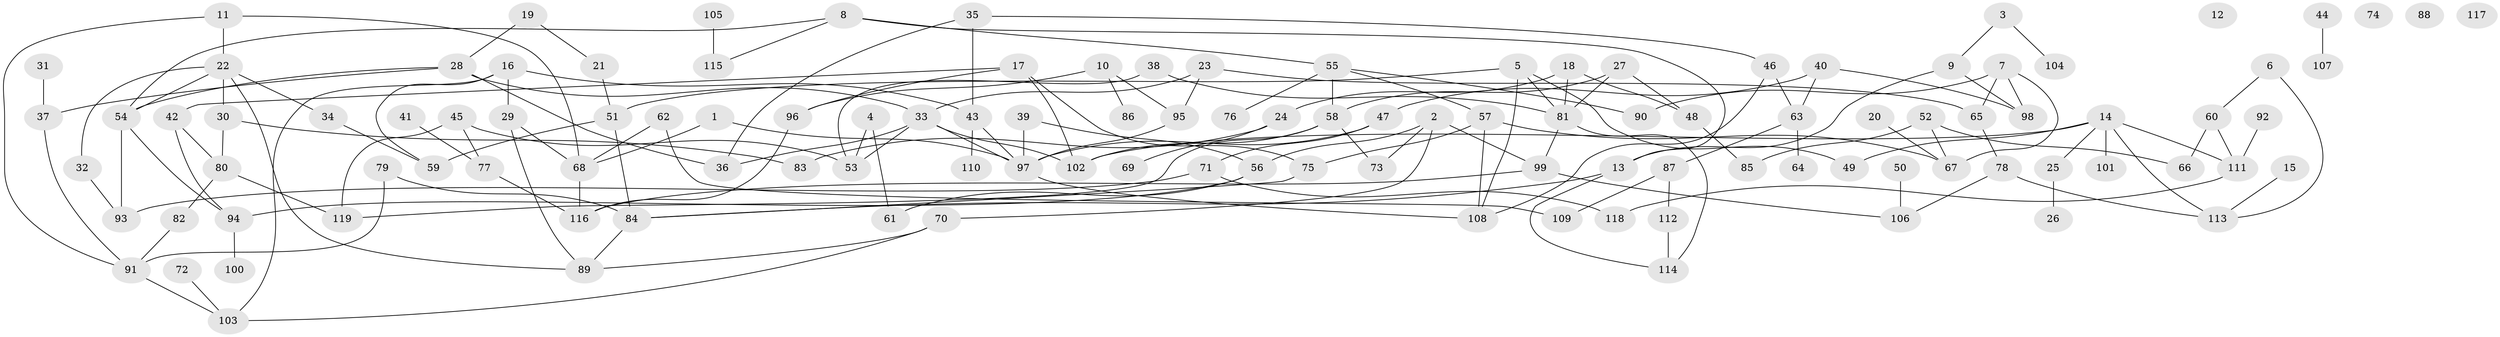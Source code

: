 // coarse degree distribution, {9: 0.025, 4: 0.1625, 2: 0.1875, 3: 0.2875, 10: 0.0125, 5: 0.1, 6: 0.0375, 7: 0.025, 1: 0.1625}
// Generated by graph-tools (version 1.1) at 2025/48/03/04/25 22:48:00]
// undirected, 119 vertices, 168 edges
graph export_dot {
  node [color=gray90,style=filled];
  1;
  2;
  3;
  4;
  5;
  6;
  7;
  8;
  9;
  10;
  11;
  12;
  13;
  14;
  15;
  16;
  17;
  18;
  19;
  20;
  21;
  22;
  23;
  24;
  25;
  26;
  27;
  28;
  29;
  30;
  31;
  32;
  33;
  34;
  35;
  36;
  37;
  38;
  39;
  40;
  41;
  42;
  43;
  44;
  45;
  46;
  47;
  48;
  49;
  50;
  51;
  52;
  53;
  54;
  55;
  56;
  57;
  58;
  59;
  60;
  61;
  62;
  63;
  64;
  65;
  66;
  67;
  68;
  69;
  70;
  71;
  72;
  73;
  74;
  75;
  76;
  77;
  78;
  79;
  80;
  81;
  82;
  83;
  84;
  85;
  86;
  87;
  88;
  89;
  90;
  91;
  92;
  93;
  94;
  95;
  96;
  97;
  98;
  99;
  100;
  101;
  102;
  103;
  104;
  105;
  106;
  107;
  108;
  109;
  110;
  111;
  112;
  113;
  114;
  115;
  116;
  117;
  118;
  119;
  1 -- 68;
  1 -- 97;
  2 -- 56;
  2 -- 70;
  2 -- 73;
  2 -- 99;
  3 -- 9;
  3 -- 104;
  4 -- 53;
  4 -- 61;
  5 -- 49;
  5 -- 51;
  5 -- 81;
  5 -- 108;
  6 -- 60;
  6 -- 113;
  7 -- 65;
  7 -- 67;
  7 -- 90;
  7 -- 98;
  8 -- 13;
  8 -- 54;
  8 -- 55;
  8 -- 115;
  9 -- 13;
  9 -- 98;
  10 -- 86;
  10 -- 95;
  10 -- 96;
  11 -- 22;
  11 -- 68;
  11 -- 91;
  13 -- 84;
  13 -- 114;
  14 -- 25;
  14 -- 49;
  14 -- 101;
  14 -- 102;
  14 -- 111;
  14 -- 113;
  15 -- 113;
  16 -- 29;
  16 -- 43;
  16 -- 59;
  16 -- 103;
  17 -- 42;
  17 -- 75;
  17 -- 96;
  17 -- 102;
  18 -- 24;
  18 -- 48;
  18 -- 81;
  19 -- 21;
  19 -- 28;
  20 -- 67;
  21 -- 51;
  22 -- 30;
  22 -- 32;
  22 -- 34;
  22 -- 54;
  22 -- 89;
  23 -- 33;
  23 -- 65;
  23 -- 95;
  24 -- 69;
  24 -- 83;
  25 -- 26;
  27 -- 48;
  27 -- 58;
  27 -- 81;
  28 -- 33;
  28 -- 36;
  28 -- 37;
  28 -- 54;
  29 -- 68;
  29 -- 89;
  30 -- 80;
  30 -- 83;
  31 -- 37;
  32 -- 93;
  33 -- 36;
  33 -- 53;
  33 -- 97;
  33 -- 102;
  34 -- 59;
  35 -- 36;
  35 -- 43;
  35 -- 46;
  37 -- 91;
  38 -- 53;
  38 -- 81;
  39 -- 56;
  39 -- 97;
  40 -- 47;
  40 -- 63;
  40 -- 98;
  41 -- 77;
  42 -- 80;
  42 -- 94;
  43 -- 97;
  43 -- 110;
  44 -- 107;
  45 -- 53;
  45 -- 77;
  45 -- 119;
  46 -- 63;
  46 -- 108;
  47 -- 71;
  47 -- 97;
  48 -- 85;
  50 -- 106;
  51 -- 59;
  51 -- 84;
  52 -- 66;
  52 -- 67;
  52 -- 85;
  54 -- 93;
  54 -- 94;
  55 -- 57;
  55 -- 58;
  55 -- 76;
  55 -- 90;
  56 -- 61;
  56 -- 94;
  57 -- 67;
  57 -- 75;
  57 -- 108;
  58 -- 73;
  58 -- 102;
  58 -- 119;
  60 -- 66;
  60 -- 111;
  62 -- 68;
  62 -- 109;
  63 -- 64;
  63 -- 87;
  65 -- 78;
  68 -- 116;
  70 -- 89;
  70 -- 103;
  71 -- 93;
  71 -- 118;
  72 -- 103;
  75 -- 84;
  77 -- 116;
  78 -- 106;
  78 -- 113;
  79 -- 84;
  79 -- 91;
  80 -- 82;
  80 -- 119;
  81 -- 99;
  81 -- 114;
  82 -- 91;
  84 -- 89;
  87 -- 109;
  87 -- 112;
  91 -- 103;
  92 -- 111;
  94 -- 100;
  95 -- 97;
  96 -- 116;
  97 -- 108;
  99 -- 106;
  99 -- 116;
  105 -- 115;
  111 -- 118;
  112 -- 114;
}
